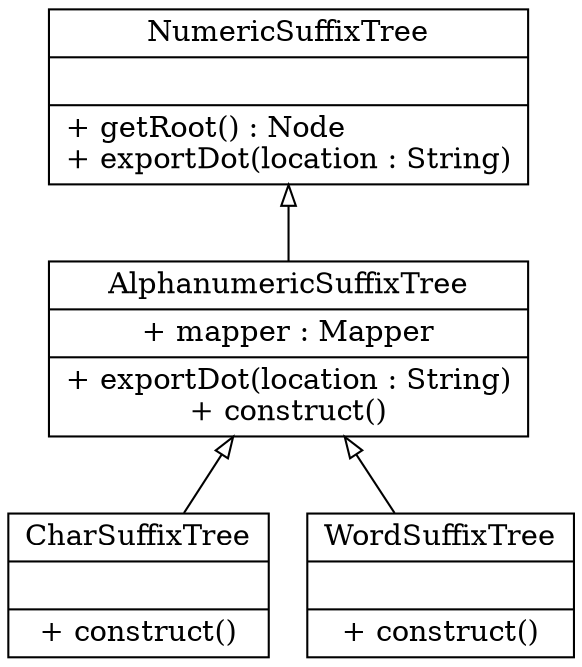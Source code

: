 digraph hierarchy{
	node[shape=record,style=filled,fillcolor=white]
	edge[dir=back, arrowtail=empty]
	
	NumericSuffixTree[label = "{NumericSuffixTree||+ getRoot() : Node\l+ exportDot(location : String)}"]
	AlphanumericSuffixTree[label = "{AlphanumericSuffixTree|+ mapper : Mapper|+ exportDot(location : String)\l+ construct()}"]
	CharSuffixTree[label = "{CharSuffixTree||+ construct()}"]
	WordSuffixTree[label = "{WordSuffixTree||+ construct()}"]
	
	NumericSuffixTree->AlphanumericSuffixTree
	AlphanumericSuffixTree->CharSuffixTree
	AlphanumericSuffixTree->WordSuffixTree
	
}
